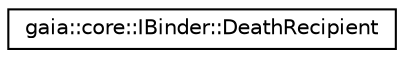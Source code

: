digraph G
{
  edge [fontname="Helvetica",fontsize="10",labelfontname="Helvetica",labelfontsize="10"];
  node [fontname="Helvetica",fontsize="10",shape=record];
  rankdir=LR;
  Node1 [label="gaia::core::IBinder::DeathRecipient",height=0.2,width=0.4,color="black", fillcolor="white", style="filled",URL="$d4/d3e/classgaia_1_1core_1_1_i_binder_1_1_death_recipient.html",tooltip="Interface for receiving a callback when the process hosting an IBinder has gone away."];
}
